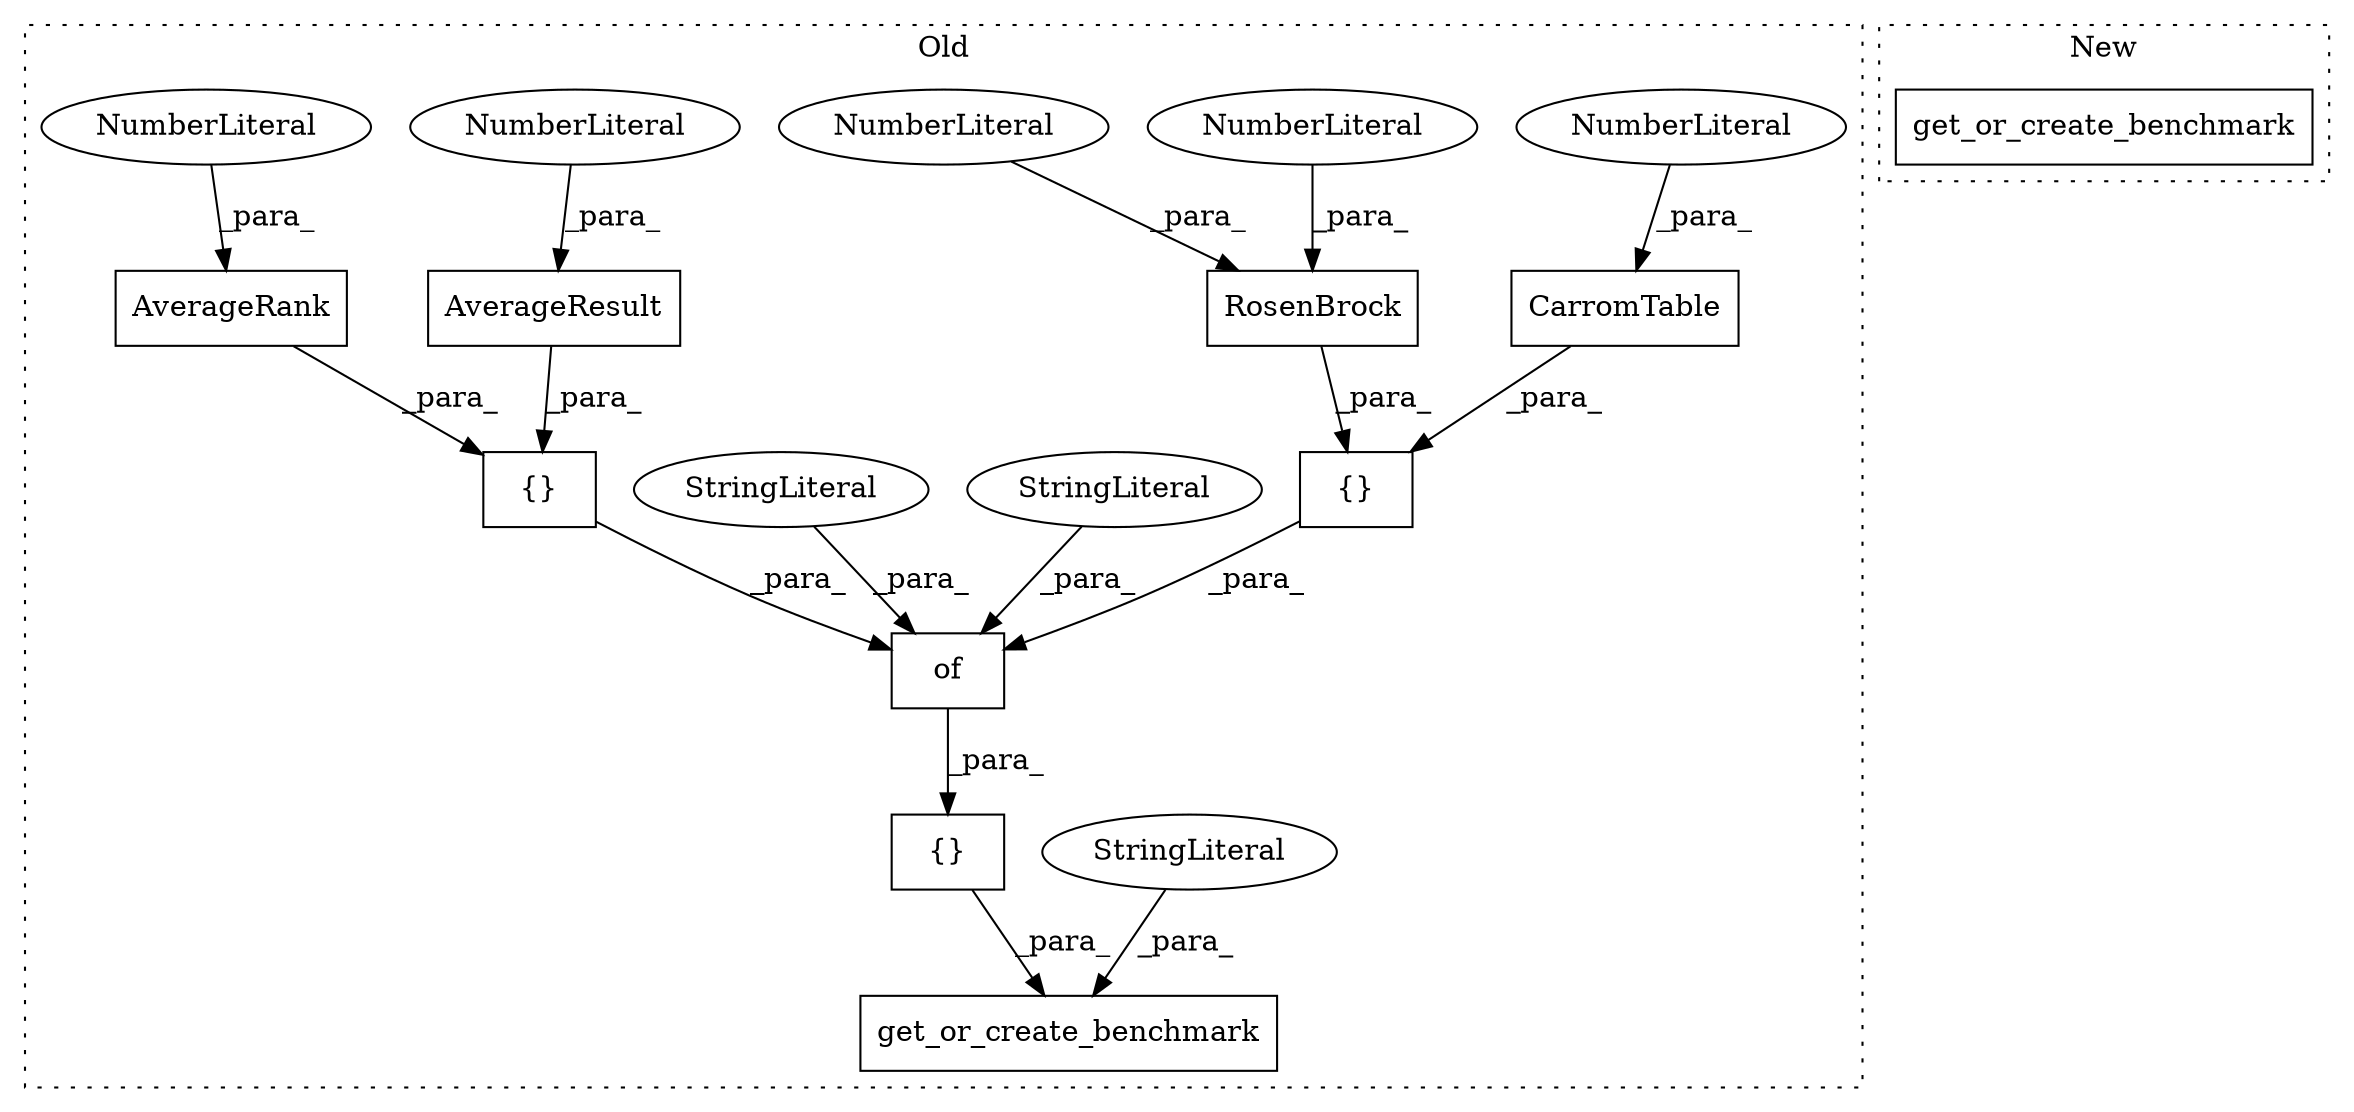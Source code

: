 digraph G {
subgraph cluster0 {
1 [label="CarromTable" a="32" s="2736,2750" l="12,1" shape="box"];
3 [label="NumberLiteral" a="34" s="2748" l="2" shape="ellipse"];
4 [label="{}" a="4" s="2642,2753" l="1,1" shape="box"];
5 [label="RosenBrock" a="32" s="2719,2734" l="11,1" shape="box"];
6 [label="NumberLiteral" a="34" s="2730" l="2" shape="ellipse"];
7 [label="NumberLiteral" a="34" s="2733" l="1" shape="ellipse"];
8 [label="{}" a="4" s="2718,2751" l="1,1" shape="box"];
9 [label="of" a="32" s="2647,2752" l="3,1" shape="box"];
10 [label="{}" a="4" s="2668,2700" l="1,1" shape="box"];
11 [label="get_or_create_benchmark" a="32" s="2578,2833" l="24,1" shape="box"];
12 [label="StringLiteral" a="45" s="2602" l="9" shape="ellipse"];
13 [label="StringLiteral" a="45" s="2702" l="6" shape="ellipse"];
14 [label="StringLiteral" a="45" s="2650" l="8" shape="ellipse"];
15 [label="AverageResult" a="32" s="2669,2684" l="14,1" shape="box"];
16 [label="NumberLiteral" a="34" s="2683" l="1" shape="ellipse"];
17 [label="AverageRank" a="32" s="2686,2699" l="12,1" shape="box"];
18 [label="NumberLiteral" a="34" s="2698" l="1" shape="ellipse"];
label = "Old";
style="dotted";
}
subgraph cluster1 {
2 [label="get_or_create_benchmark" a="32" s="2927,2957" l="24,1" shape="box"];
label = "New";
style="dotted";
}
1 -> 8 [label="_para_"];
3 -> 1 [label="_para_"];
4 -> 11 [label="_para_"];
5 -> 8 [label="_para_"];
6 -> 5 [label="_para_"];
7 -> 5 [label="_para_"];
8 -> 9 [label="_para_"];
9 -> 4 [label="_para_"];
10 -> 9 [label="_para_"];
12 -> 11 [label="_para_"];
13 -> 9 [label="_para_"];
14 -> 9 [label="_para_"];
15 -> 10 [label="_para_"];
16 -> 15 [label="_para_"];
17 -> 10 [label="_para_"];
18 -> 17 [label="_para_"];
}